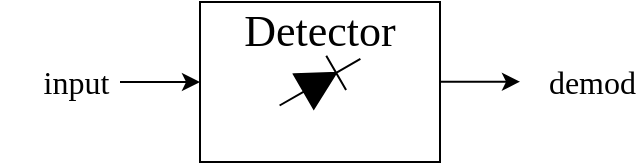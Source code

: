 <mxfile version="21.4.0" type="device">
  <diagram name="Page-1" id="4I2zJMP6fPbmH2adfHKz">
    <mxGraphModel dx="823" dy="475" grid="1" gridSize="10" guides="1" tooltips="1" connect="1" arrows="1" fold="1" page="1" pageScale="1" pageWidth="827" pageHeight="1169" math="0" shadow="0">
      <root>
        <mxCell id="0" />
        <mxCell id="1" parent="0" />
        <mxCell id="FKcHfd0mp6ODW-J1cHPA-7" value="" style="rounded=0;whiteSpace=wrap;html=1;movable=1;resizable=1;rotatable=1;deletable=1;editable=1;locked=0;connectable=1;" parent="1" vertex="1">
          <mxGeometry x="320" y="200" width="120" height="80" as="geometry" />
        </mxCell>
        <mxCell id="FKcHfd0mp6ODW-J1cHPA-8" value="" style="endArrow=classic;html=1;rounded=0;entryX=0;entryY=0.5;entryDx=0;entryDy=0;" parent="1" target="FKcHfd0mp6ODW-J1cHPA-7" edge="1">
          <mxGeometry width="50" height="50" relative="1" as="geometry">
            <mxPoint x="280" y="240" as="sourcePoint" />
            <mxPoint x="290" y="210" as="targetPoint" />
          </mxGeometry>
        </mxCell>
        <mxCell id="FKcHfd0mp6ODW-J1cHPA-9" value="Detector" style="text;html=1;strokeColor=none;fillColor=none;align=center;verticalAlign=middle;whiteSpace=wrap;rounded=0;fontFamily=UGent Panno Text;fontSize=22;" parent="1" vertex="1">
          <mxGeometry x="350" y="200" width="60" height="30" as="geometry" />
        </mxCell>
        <mxCell id="FKcHfd0mp6ODW-J1cHPA-11" value="" style="endArrow=classic;html=1;rounded=0;entryX=0;entryY=0.5;entryDx=0;entryDy=0;" parent="1" edge="1">
          <mxGeometry width="50" height="50" relative="1" as="geometry">
            <mxPoint x="440" y="239.86" as="sourcePoint" />
            <mxPoint x="480" y="239.86" as="targetPoint" />
          </mxGeometry>
        </mxCell>
        <mxCell id="FKcHfd0mp6ODW-J1cHPA-12" value="&lt;font color=&quot;#82b366&quot; face=&quot;tabler-icons&quot;&gt;&lt;/font&gt;demod" style="text;html=1;strokeColor=none;fillColor=none;align=center;verticalAlign=middle;whiteSpace=wrap;rounded=0;fontFamily=UGent Panno Text;fontSize=16;" parent="1" vertex="1">
          <mxGeometry x="480" y="230" width="60" height="20" as="geometry" />
        </mxCell>
        <mxCell id="BL9k9xNMeVHJwDhoLj2y-1" value="&lt;font color=&quot;#e0a458&quot; face=&quot;tabler-icons&quot;&gt;&lt;/font&gt; input" style="text;html=1;strokeColor=none;fillColor=none;align=center;verticalAlign=middle;whiteSpace=wrap;rounded=0;fontFamily=UGent Panno Text;fontSize=16;" vertex="1" parent="1">
          <mxGeometry x="220" y="230" width="60" height="20" as="geometry" />
        </mxCell>
        <mxCell id="BL9k9xNMeVHJwDhoLj2y-13" value="" style="pointerEvents=1;fillColor=strokeColor;verticalLabelPosition=bottom;shadow=0;dashed=0;align=center;html=1;verticalAlign=top;shape=mxgraph.electrical.diodes.diode;rotation=-30;" vertex="1" parent="1">
          <mxGeometry x="356.68" y="230.18" width="46.65" height="19.82" as="geometry" />
        </mxCell>
      </root>
    </mxGraphModel>
  </diagram>
</mxfile>
